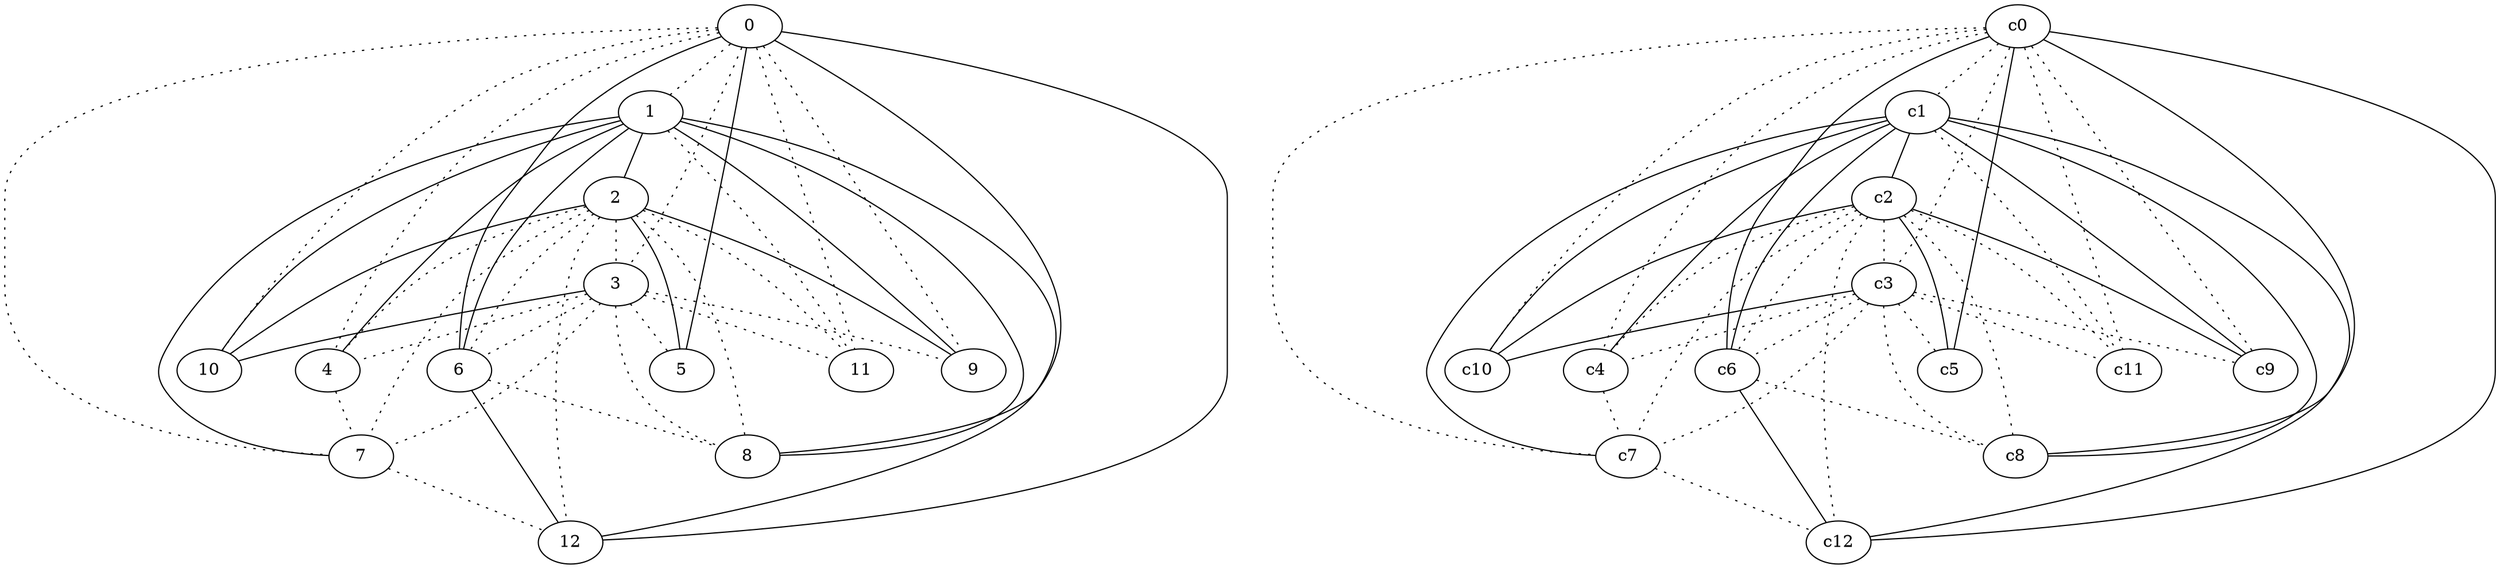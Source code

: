 graph {
a0[label=0];
a1[label=1];
a2[label=2];
a3[label=3];
a4[label=4];
a5[label=5];
a6[label=6];
a7[label=7];
a8[label=8];
a9[label=9];
a10[label=10];
a11[label=11];
a12[label=12];
a0 -- a1 [style=dotted];
a0 -- a3 [style=dotted];
a0 -- a4 [style=dotted];
a0 -- a5;
a0 -- a6;
a0 -- a7 [style=dotted];
a0 -- a8;
a0 -- a9 [style=dotted];
a0 -- a10 [style=dotted];
a0 -- a11 [style=dotted];
a0 -- a12;
a1 -- a2;
a1 -- a4;
a1 -- a6;
a1 -- a7;
a1 -- a8;
a1 -- a9;
a1 -- a10;
a1 -- a11 [style=dotted];
a1 -- a12;
a2 -- a3 [style=dotted];
a2 -- a4 [style=dotted];
a2 -- a5;
a2 -- a6 [style=dotted];
a2 -- a7 [style=dotted];
a2 -- a8 [style=dotted];
a2 -- a9;
a2 -- a10;
a2 -- a11 [style=dotted];
a2 -- a12 [style=dotted];
a3 -- a4 [style=dotted];
a3 -- a5 [style=dotted];
a3 -- a6 [style=dotted];
a3 -- a7 [style=dotted];
a3 -- a8 [style=dotted];
a3 -- a9 [style=dotted];
a3 -- a10;
a3 -- a11 [style=dotted];
a4 -- a7 [style=dotted];
a6 -- a8 [style=dotted];
a6 -- a12;
a7 -- a12 [style=dotted];
c0 -- c1 [style=dotted];
c0 -- c3 [style=dotted];
c0 -- c4 [style=dotted];
c0 -- c5;
c0 -- c6;
c0 -- c7 [style=dotted];
c0 -- c8;
c0 -- c9 [style=dotted];
c0 -- c10 [style=dotted];
c0 -- c11 [style=dotted];
c0 -- c12;
c1 -- c2;
c1 -- c4;
c1 -- c6;
c1 -- c7;
c1 -- c8;
c1 -- c9;
c1 -- c10;
c1 -- c11 [style=dotted];
c1 -- c12;
c2 -- c3 [style=dotted];
c2 -- c4 [style=dotted];
c2 -- c5;
c2 -- c6 [style=dotted];
c2 -- c7 [style=dotted];
c2 -- c8 [style=dotted];
c2 -- c9;
c2 -- c10;
c2 -- c11 [style=dotted];
c2 -- c12 [style=dotted];
c3 -- c4 [style=dotted];
c3 -- c5 [style=dotted];
c3 -- c6 [style=dotted];
c3 -- c7 [style=dotted];
c3 -- c8 [style=dotted];
c3 -- c9 [style=dotted];
c3 -- c10;
c3 -- c11 [style=dotted];
c4 -- c7 [style=dotted];
c6 -- c8 [style=dotted];
c6 -- c12;
c7 -- c12 [style=dotted];
}
